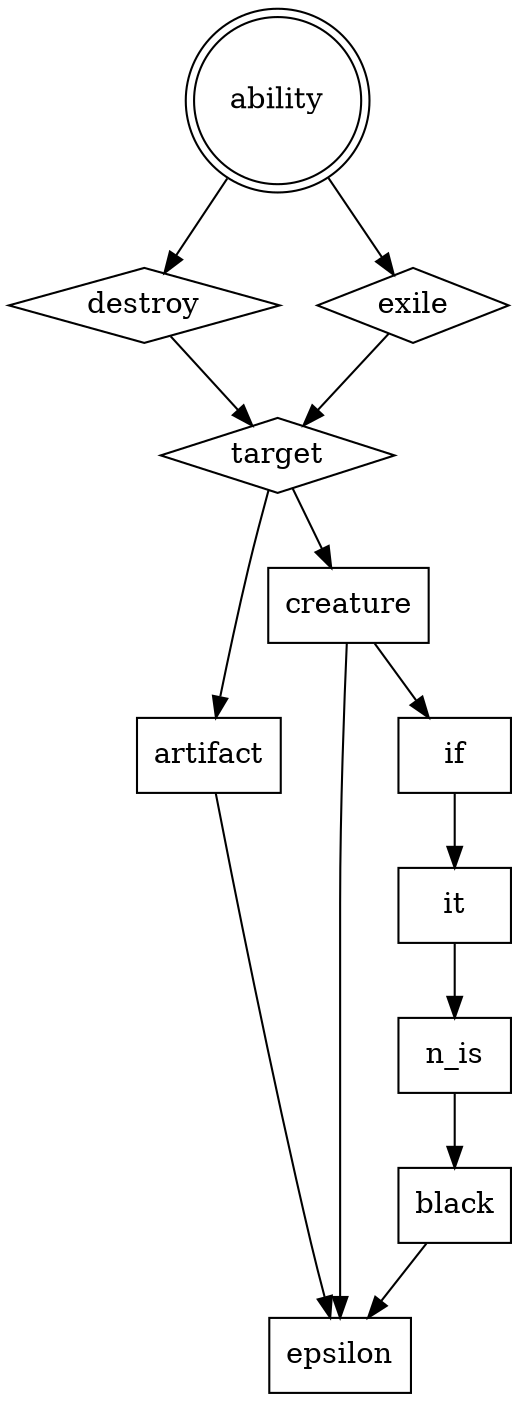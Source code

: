 digraph ability {
//rankdir=LR;
node [shape = doublecircle]; ability;
node [shape = diamond]; destroy exile target;
node [shape = box];

ability->destroy;
ability->exile;
artifact->epsilon;
black->epsilon;
creature->if;
creature->epsilon;
destroy->target;
exile->target;
if->it;
it->n_is;
n_is->black;
target->artifact;
target->creature;
}
